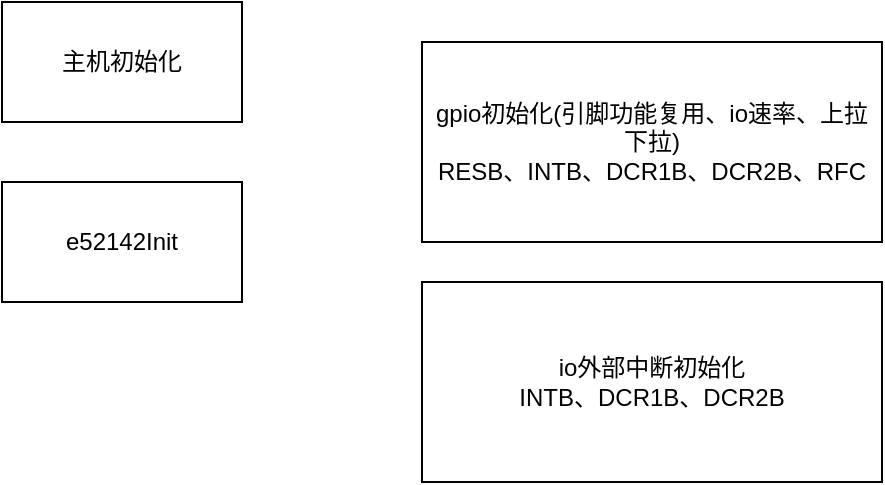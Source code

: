 <mxfile version="21.3.6" type="github">
  <diagram name="底层配置" id="HVHl0cKK9JbBUIlgmwC_">
    <mxGraphModel dx="1210" dy="612" grid="1" gridSize="10" guides="1" tooltips="1" connect="1" arrows="1" fold="1" page="1" pageScale="1" pageWidth="827" pageHeight="1169" math="0" shadow="0">
      <root>
        <mxCell id="0" />
        <mxCell id="1" parent="0" />
        <mxCell id="dc2O7IT22L6MNzAxC4Vd-1" value="主机初始化" style="rounded=0;whiteSpace=wrap;html=1;" vertex="1" parent="1">
          <mxGeometry x="70" y="30" width="120" height="60" as="geometry" />
        </mxCell>
        <mxCell id="dc2O7IT22L6MNzAxC4Vd-2" value="e52142Init" style="rounded=0;whiteSpace=wrap;html=1;" vertex="1" parent="1">
          <mxGeometry x="70" y="120" width="120" height="60" as="geometry" />
        </mxCell>
        <mxCell id="dc2O7IT22L6MNzAxC4Vd-3" value="&lt;div&gt;gpio初始化(引脚功能复用、io速率、上拉下拉)&lt;/div&gt;&lt;div&gt;RESB、INTB、DCR1B、DCR2B、RFC&lt;/div&gt;" style="rounded=0;whiteSpace=wrap;html=1;" vertex="1" parent="1">
          <mxGeometry x="280" y="50" width="230" height="100" as="geometry" />
        </mxCell>
        <mxCell id="dc2O7IT22L6MNzAxC4Vd-4" value="&lt;div&gt;io外部中断初始化&lt;/div&gt;&lt;div&gt;INTB、DCR1B、DCR2B&lt;/div&gt;" style="rounded=0;whiteSpace=wrap;html=1;" vertex="1" parent="1">
          <mxGeometry x="280" y="170" width="230" height="100" as="geometry" />
        </mxCell>
      </root>
    </mxGraphModel>
  </diagram>
</mxfile>
